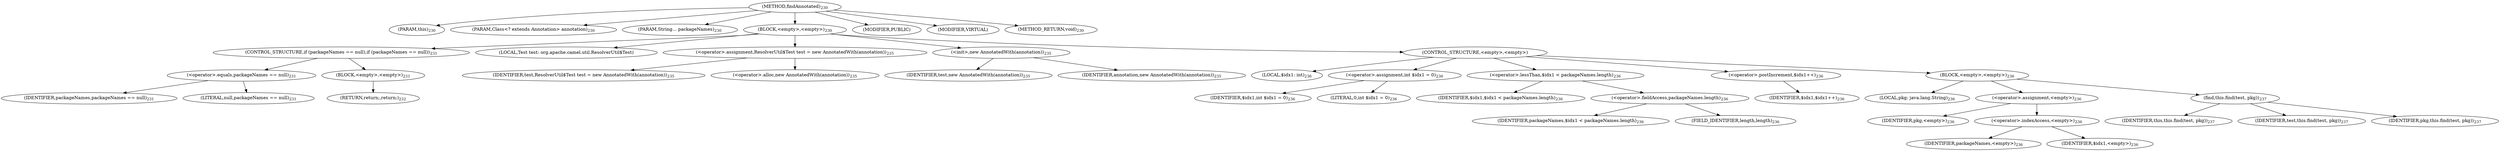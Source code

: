 digraph "findAnnotated" {  
"311" [label = <(METHOD,findAnnotated)<SUB>230</SUB>> ]
"45" [label = <(PARAM,this)<SUB>230</SUB>> ]
"312" [label = <(PARAM,Class&lt;? extends Annotation&gt; annotation)<SUB>230</SUB>> ]
"313" [label = <(PARAM,String... packageNames)<SUB>230</SUB>> ]
"314" [label = <(BLOCK,&lt;empty&gt;,&lt;empty&gt;)<SUB>230</SUB>> ]
"315" [label = <(CONTROL_STRUCTURE,if (packageNames == null),if (packageNames == null))<SUB>231</SUB>> ]
"316" [label = <(&lt;operator&gt;.equals,packageNames == null)<SUB>231</SUB>> ]
"317" [label = <(IDENTIFIER,packageNames,packageNames == null)<SUB>231</SUB>> ]
"318" [label = <(LITERAL,null,packageNames == null)<SUB>231</SUB>> ]
"319" [label = <(BLOCK,&lt;empty&gt;,&lt;empty&gt;)<SUB>231</SUB>> ]
"320" [label = <(RETURN,return;,return;)<SUB>232</SUB>> ]
"43" [label = <(LOCAL,Test test: org.apache.camel.util.ResolverUtil$Test)> ]
"321" [label = <(&lt;operator&gt;.assignment,ResolverUtil$Test test = new AnnotatedWith(annotation))<SUB>235</SUB>> ]
"322" [label = <(IDENTIFIER,test,ResolverUtil$Test test = new AnnotatedWith(annotation))<SUB>235</SUB>> ]
"323" [label = <(&lt;operator&gt;.alloc,new AnnotatedWith(annotation))<SUB>235</SUB>> ]
"324" [label = <(&lt;init&gt;,new AnnotatedWith(annotation))<SUB>235</SUB>> ]
"42" [label = <(IDENTIFIER,test,new AnnotatedWith(annotation))<SUB>235</SUB>> ]
"325" [label = <(IDENTIFIER,annotation,new AnnotatedWith(annotation))<SUB>235</SUB>> ]
"326" [label = <(CONTROL_STRUCTURE,&lt;empty&gt;,&lt;empty&gt;)> ]
"327" [label = <(LOCAL,$idx1: int)<SUB>236</SUB>> ]
"328" [label = <(&lt;operator&gt;.assignment,int $idx1 = 0)<SUB>236</SUB>> ]
"329" [label = <(IDENTIFIER,$idx1,int $idx1 = 0)<SUB>236</SUB>> ]
"330" [label = <(LITERAL,0,int $idx1 = 0)<SUB>236</SUB>> ]
"331" [label = <(&lt;operator&gt;.lessThan,$idx1 &lt; packageNames.length)<SUB>236</SUB>> ]
"332" [label = <(IDENTIFIER,$idx1,$idx1 &lt; packageNames.length)<SUB>236</SUB>> ]
"333" [label = <(&lt;operator&gt;.fieldAccess,packageNames.length)<SUB>236</SUB>> ]
"334" [label = <(IDENTIFIER,packageNames,$idx1 &lt; packageNames.length)<SUB>236</SUB>> ]
"335" [label = <(FIELD_IDENTIFIER,length,length)<SUB>236</SUB>> ]
"336" [label = <(&lt;operator&gt;.postIncrement,$idx1++)<SUB>236</SUB>> ]
"337" [label = <(IDENTIFIER,$idx1,$idx1++)<SUB>236</SUB>> ]
"338" [label = <(BLOCK,&lt;empty&gt;,&lt;empty&gt;)<SUB>236</SUB>> ]
"339" [label = <(LOCAL,pkg: java.lang.String)<SUB>236</SUB>> ]
"340" [label = <(&lt;operator&gt;.assignment,&lt;empty&gt;)<SUB>236</SUB>> ]
"341" [label = <(IDENTIFIER,pkg,&lt;empty&gt;)<SUB>236</SUB>> ]
"342" [label = <(&lt;operator&gt;.indexAccess,&lt;empty&gt;)<SUB>236</SUB>> ]
"343" [label = <(IDENTIFIER,packageNames,&lt;empty&gt;)<SUB>236</SUB>> ]
"344" [label = <(IDENTIFIER,$idx1,&lt;empty&gt;)<SUB>236</SUB>> ]
"345" [label = <(find,this.find(test, pkg))<SUB>237</SUB>> ]
"44" [label = <(IDENTIFIER,this,this.find(test, pkg))<SUB>237</SUB>> ]
"346" [label = <(IDENTIFIER,test,this.find(test, pkg))<SUB>237</SUB>> ]
"347" [label = <(IDENTIFIER,pkg,this.find(test, pkg))<SUB>237</SUB>> ]
"348" [label = <(MODIFIER,PUBLIC)> ]
"349" [label = <(MODIFIER,VIRTUAL)> ]
"350" [label = <(METHOD_RETURN,void)<SUB>230</SUB>> ]
  "311" -> "45" 
  "311" -> "312" 
  "311" -> "313" 
  "311" -> "314" 
  "311" -> "348" 
  "311" -> "349" 
  "311" -> "350" 
  "314" -> "315" 
  "314" -> "43" 
  "314" -> "321" 
  "314" -> "324" 
  "314" -> "326" 
  "315" -> "316" 
  "315" -> "319" 
  "316" -> "317" 
  "316" -> "318" 
  "319" -> "320" 
  "321" -> "322" 
  "321" -> "323" 
  "324" -> "42" 
  "324" -> "325" 
  "326" -> "327" 
  "326" -> "328" 
  "326" -> "331" 
  "326" -> "336" 
  "326" -> "338" 
  "328" -> "329" 
  "328" -> "330" 
  "331" -> "332" 
  "331" -> "333" 
  "333" -> "334" 
  "333" -> "335" 
  "336" -> "337" 
  "338" -> "339" 
  "338" -> "340" 
  "338" -> "345" 
  "340" -> "341" 
  "340" -> "342" 
  "342" -> "343" 
  "342" -> "344" 
  "345" -> "44" 
  "345" -> "346" 
  "345" -> "347" 
}
